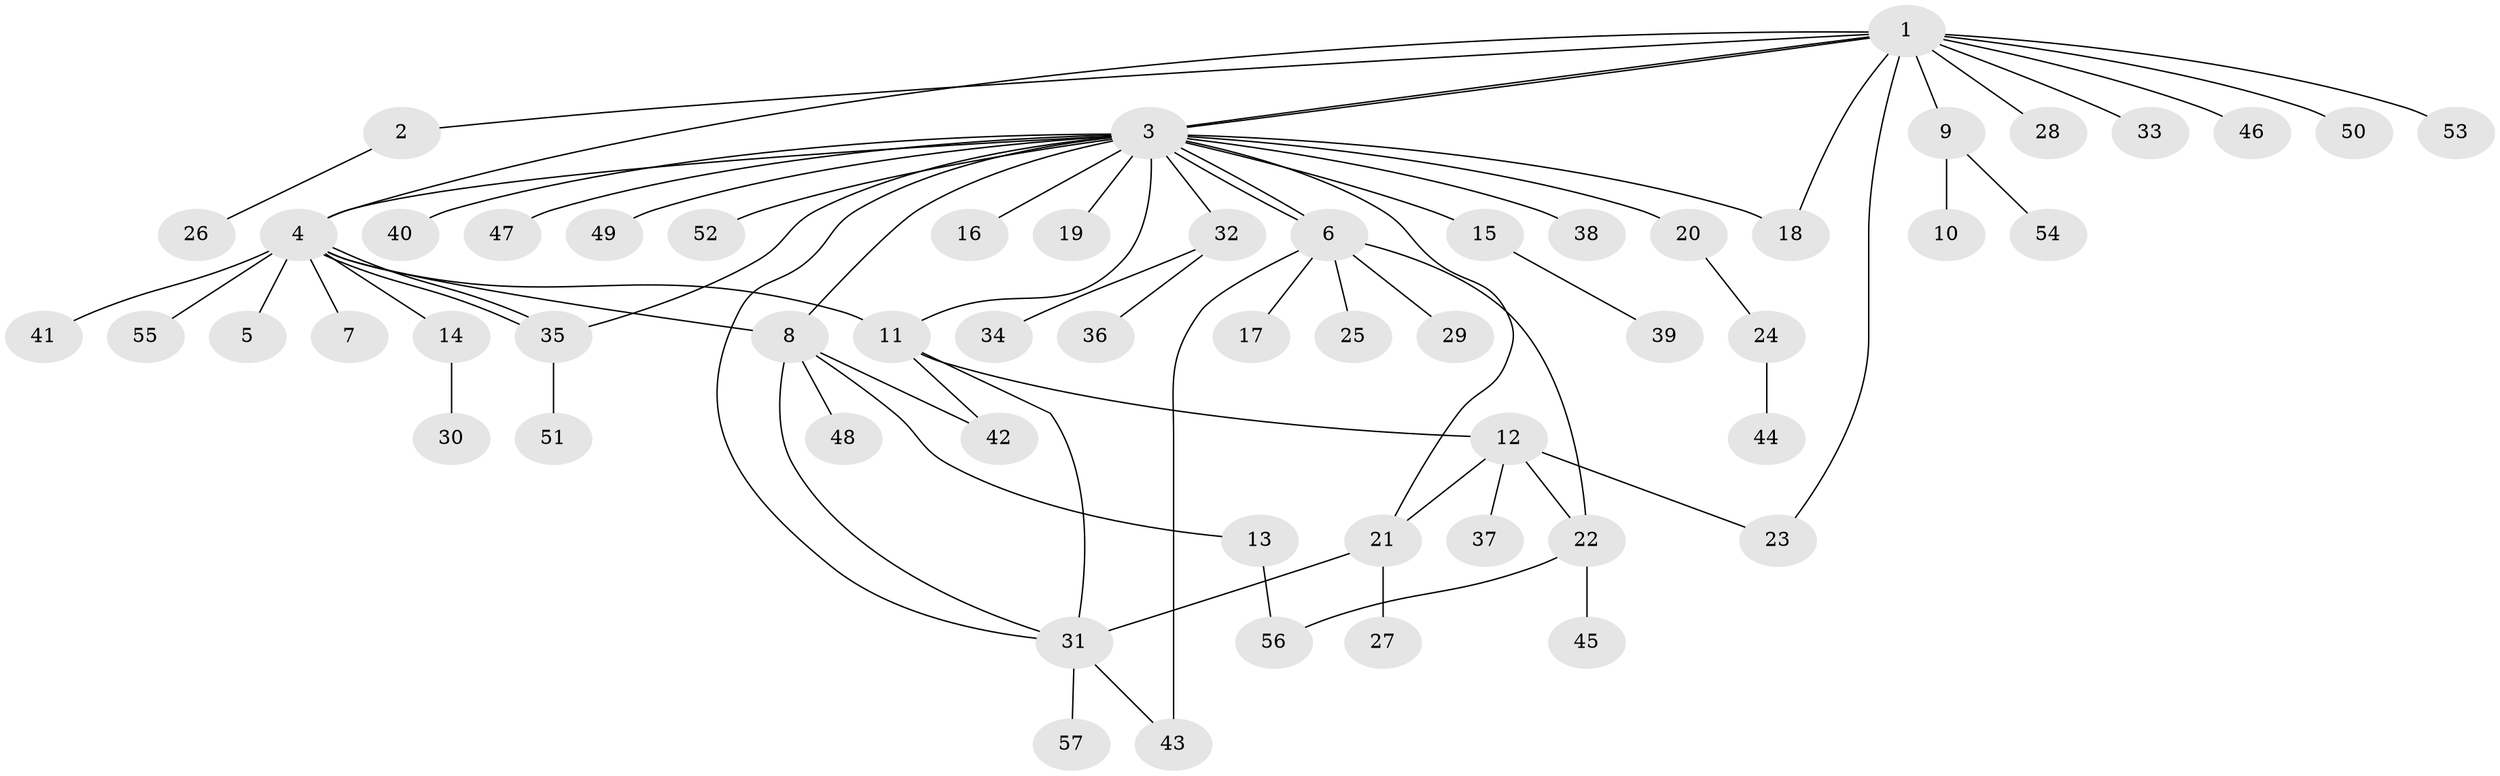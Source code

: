// Generated by graph-tools (version 1.1) at 2025/01/03/09/25 03:01:38]
// undirected, 57 vertices, 73 edges
graph export_dot {
graph [start="1"]
  node [color=gray90,style=filled];
  1;
  2;
  3;
  4;
  5;
  6;
  7;
  8;
  9;
  10;
  11;
  12;
  13;
  14;
  15;
  16;
  17;
  18;
  19;
  20;
  21;
  22;
  23;
  24;
  25;
  26;
  27;
  28;
  29;
  30;
  31;
  32;
  33;
  34;
  35;
  36;
  37;
  38;
  39;
  40;
  41;
  42;
  43;
  44;
  45;
  46;
  47;
  48;
  49;
  50;
  51;
  52;
  53;
  54;
  55;
  56;
  57;
  1 -- 2;
  1 -- 3;
  1 -- 3;
  1 -- 4;
  1 -- 9;
  1 -- 18;
  1 -- 23;
  1 -- 28;
  1 -- 33;
  1 -- 46;
  1 -- 50;
  1 -- 53;
  2 -- 26;
  3 -- 4;
  3 -- 6;
  3 -- 6;
  3 -- 8;
  3 -- 11;
  3 -- 15;
  3 -- 16;
  3 -- 18;
  3 -- 19;
  3 -- 20;
  3 -- 21;
  3 -- 31;
  3 -- 32;
  3 -- 35;
  3 -- 38;
  3 -- 40;
  3 -- 47;
  3 -- 49;
  3 -- 52;
  4 -- 5;
  4 -- 7;
  4 -- 8;
  4 -- 11;
  4 -- 14;
  4 -- 35;
  4 -- 35;
  4 -- 41;
  4 -- 55;
  6 -- 17;
  6 -- 22;
  6 -- 25;
  6 -- 29;
  6 -- 43;
  8 -- 13;
  8 -- 31;
  8 -- 42;
  8 -- 48;
  9 -- 10;
  9 -- 54;
  11 -- 12;
  11 -- 31;
  11 -- 42;
  12 -- 21;
  12 -- 22;
  12 -- 23;
  12 -- 37;
  13 -- 56;
  14 -- 30;
  15 -- 39;
  20 -- 24;
  21 -- 27;
  21 -- 31;
  22 -- 45;
  22 -- 56;
  24 -- 44;
  31 -- 43;
  31 -- 57;
  32 -- 34;
  32 -- 36;
  35 -- 51;
}
